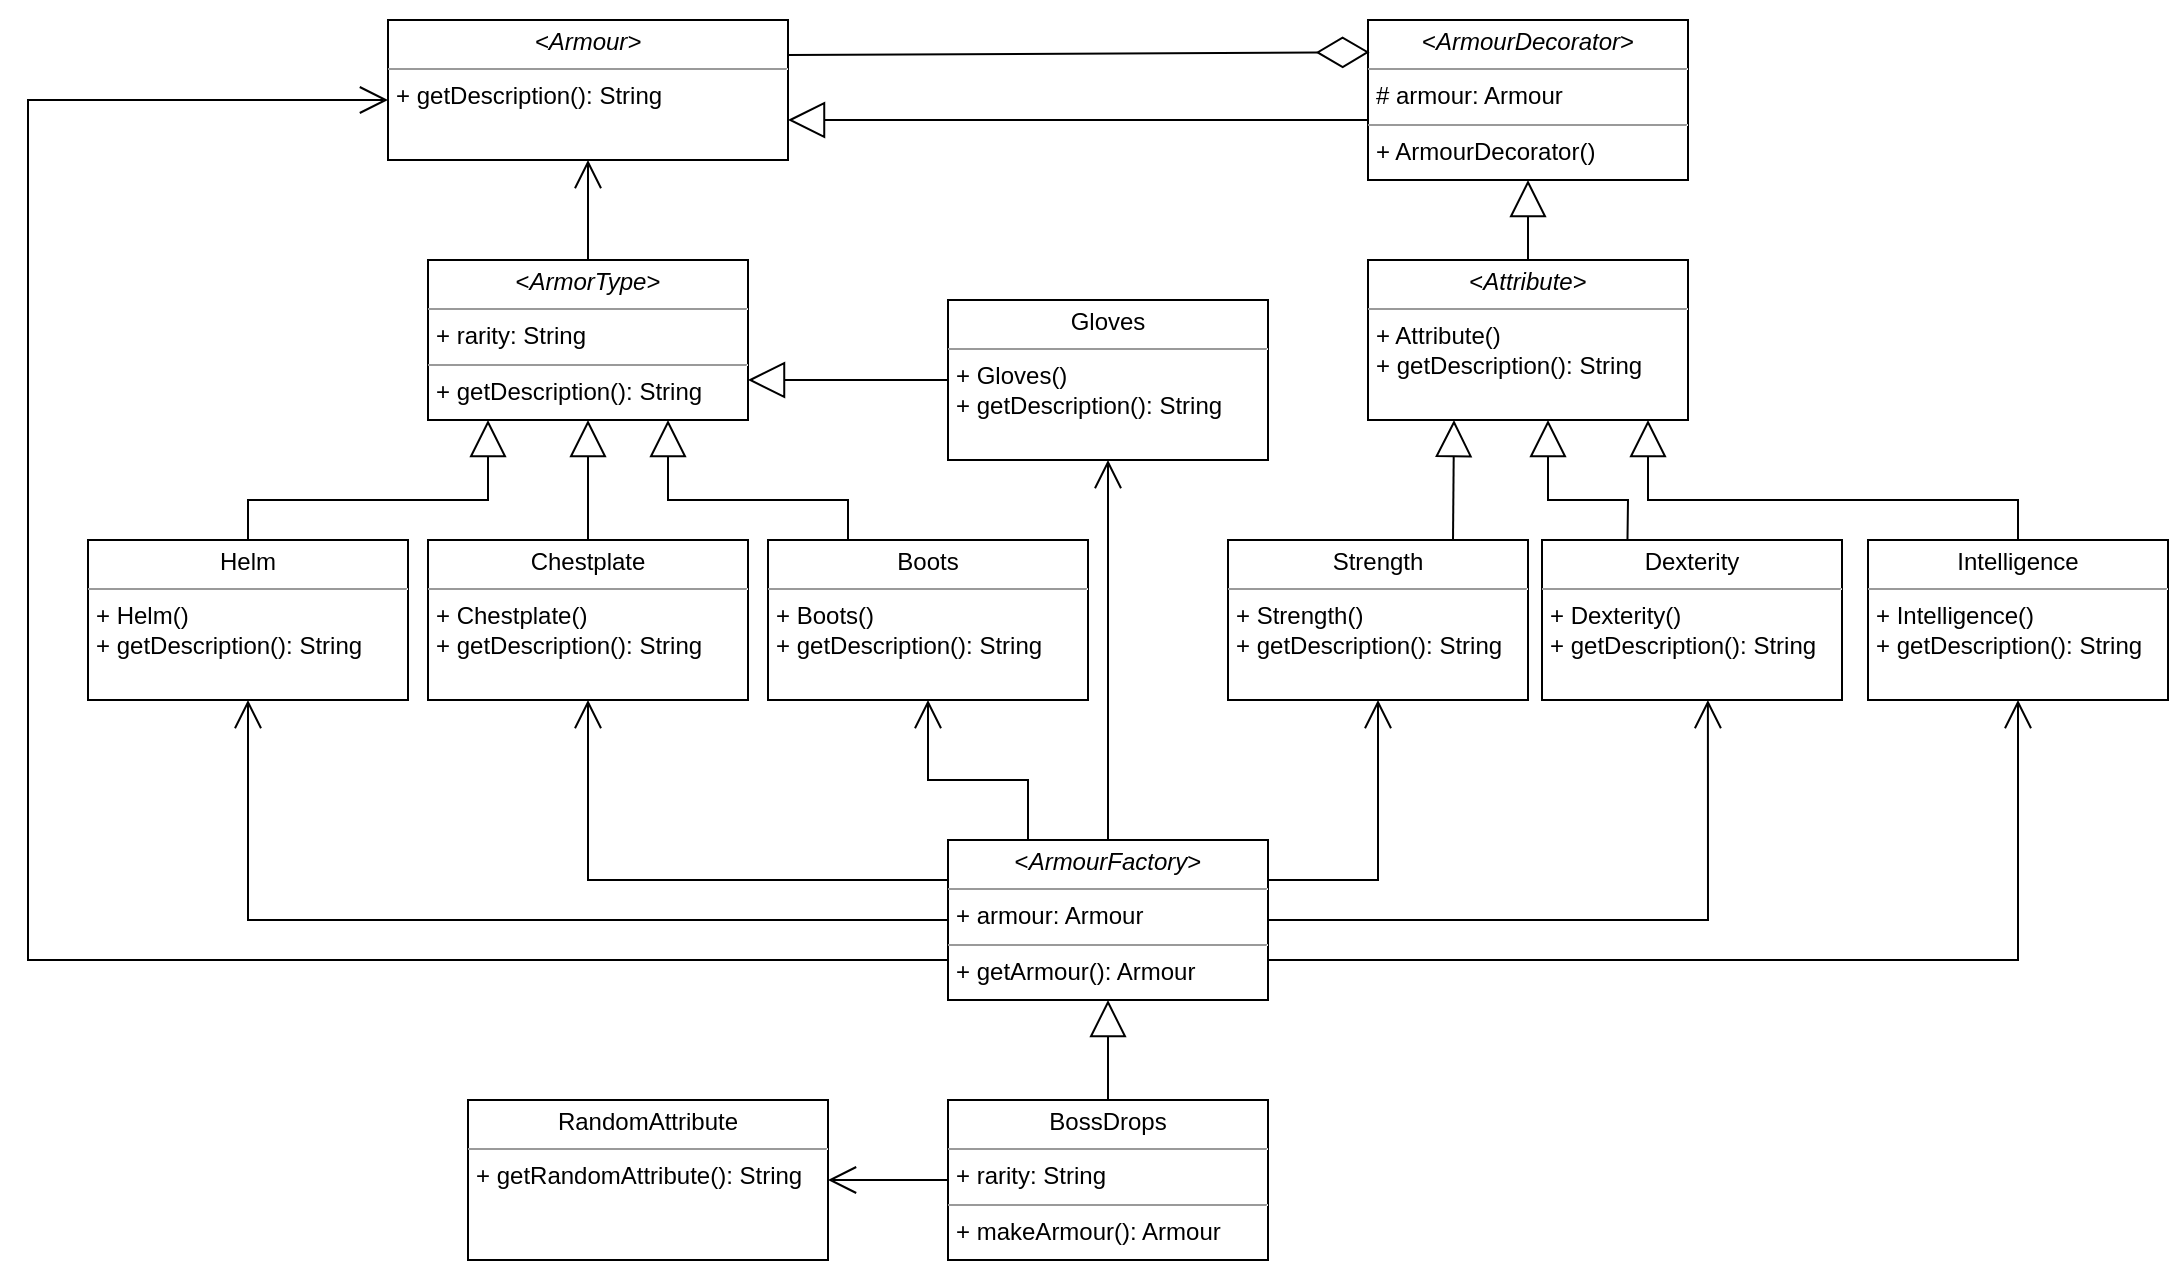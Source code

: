 <mxfile version="21.6.2" type="device">
  <diagram id="C5RBs43oDa-KdzZeNtuy" name="Page-1">
    <mxGraphModel dx="803" dy="683" grid="1" gridSize="10" guides="1" tooltips="1" connect="1" arrows="1" fold="1" page="1" pageScale="1" pageWidth="827" pageHeight="1169" math="0" shadow="0">
      <root>
        <mxCell id="WIyWlLk6GJQsqaUBKTNV-0" />
        <mxCell id="WIyWlLk6GJQsqaUBKTNV-1" parent="WIyWlLk6GJQsqaUBKTNV-0" />
        <mxCell id="h6iKTFP2LxMeGp-C5rs4-20" value="&lt;p style=&quot;margin: 0px ; margin-top: 4px ; text-align: center&quot;&gt;&lt;i&gt;&amp;lt;Armour&amp;gt;&lt;/i&gt;&lt;/p&gt;&lt;hr size=&quot;1&quot;&gt;&lt;p style=&quot;margin: 0px ; margin-left: 4px&quot;&gt;+ getDescription(): String&lt;br&gt;&lt;/p&gt;" style="verticalAlign=top;align=left;overflow=fill;fontSize=12;fontFamily=Helvetica;html=1;" parent="WIyWlLk6GJQsqaUBKTNV-1" vertex="1">
          <mxGeometry x="300" y="40" width="200" height="70" as="geometry" />
        </mxCell>
        <mxCell id="h6iKTFP2LxMeGp-C5rs4-21" value="&lt;p style=&quot;margin: 0px ; margin-top: 4px ; text-align: center&quot;&gt;&amp;lt;&lt;i&gt;ArmorType&lt;/i&gt;&amp;gt;&lt;/p&gt;&lt;hr size=&quot;1&quot;&gt;&lt;p style=&quot;margin: 0px ; margin-left: 4px&quot;&gt;+ rarity: String&lt;/p&gt;&lt;hr size=&quot;1&quot;&gt;&lt;p style=&quot;margin: 0px ; margin-left: 4px&quot;&gt;+ getDescription(): String&lt;/p&gt;" style="verticalAlign=top;align=left;overflow=fill;fontSize=12;fontFamily=Helvetica;html=1;" parent="WIyWlLk6GJQsqaUBKTNV-1" vertex="1">
          <mxGeometry x="320" y="160" width="160" height="80" as="geometry" />
        </mxCell>
        <mxCell id="h6iKTFP2LxMeGp-C5rs4-25" value="" style="endArrow=block;endSize=16;endFill=0;html=1;rounded=0;" parent="WIyWlLk6GJQsqaUBKTNV-1" source="h6iKTFP2LxMeGp-C5rs4-42" edge="1">
          <mxGeometry width="160" relative="1" as="geometry">
            <mxPoint x="400" y="310" as="sourcePoint" />
            <mxPoint x="350" y="240" as="targetPoint" />
            <Array as="points">
              <mxPoint x="230" y="280" />
              <mxPoint x="350" y="280" />
            </Array>
          </mxGeometry>
        </mxCell>
        <mxCell id="h6iKTFP2LxMeGp-C5rs4-26" value="&lt;p style=&quot;margin: 0px ; margin-top: 4px ; text-align: center&quot;&gt;&amp;lt;&lt;i&gt;ArmourDecorator&lt;/i&gt;&amp;gt;&lt;/p&gt;&lt;hr size=&quot;1&quot;&gt;&lt;p style=&quot;margin: 0px ; margin-left: 4px&quot;&gt;# armour: Armour&lt;/p&gt;&lt;hr size=&quot;1&quot;&gt;&lt;p style=&quot;margin: 0px ; margin-left: 4px&quot;&gt;+ ArmourDecorator()&lt;/p&gt;" style="verticalAlign=top;align=left;overflow=fill;fontSize=12;fontFamily=Helvetica;html=1;" parent="WIyWlLk6GJQsqaUBKTNV-1" vertex="1">
          <mxGeometry x="790" y="40" width="160" height="80" as="geometry" />
        </mxCell>
        <mxCell id="h6iKTFP2LxMeGp-C5rs4-38" value="&lt;p style=&quot;margin: 0px ; margin-top: 4px ; text-align: center&quot;&gt;&amp;lt;&lt;i&gt;ArmourFactory&lt;/i&gt;&amp;gt;&lt;/p&gt;&lt;hr size=&quot;1&quot;&gt;&lt;p style=&quot;margin: 0px ; margin-left: 4px&quot;&gt;+ armour: Armour&lt;/p&gt;&lt;hr size=&quot;1&quot;&gt;&lt;p style=&quot;margin: 0px ; margin-left: 4px&quot;&gt;+ getArmour(): Armour&lt;/p&gt;" style="verticalAlign=top;align=left;overflow=fill;fontSize=12;fontFamily=Helvetica;html=1;" parent="WIyWlLk6GJQsqaUBKTNV-1" vertex="1">
          <mxGeometry x="580" y="450" width="160" height="80" as="geometry" />
        </mxCell>
        <mxCell id="h6iKTFP2LxMeGp-C5rs4-41" value="" style="endArrow=open;endFill=1;endSize=12;html=1;rounded=0;exitX=0.5;exitY=0;exitDx=0;exitDy=0;" parent="WIyWlLk6GJQsqaUBKTNV-1" source="h6iKTFP2LxMeGp-C5rs4-21" target="h6iKTFP2LxMeGp-C5rs4-20" edge="1">
          <mxGeometry width="160" relative="1" as="geometry">
            <mxPoint x="330" y="200" as="sourcePoint" />
            <mxPoint x="490" y="200" as="targetPoint" />
          </mxGeometry>
        </mxCell>
        <mxCell id="h6iKTFP2LxMeGp-C5rs4-42" value="&lt;p style=&quot;margin: 0px ; margin-top: 4px ; text-align: center&quot;&gt;Helm&lt;/p&gt;&lt;hr size=&quot;1&quot;&gt;&lt;p style=&quot;margin: 0px ; margin-left: 4px&quot;&gt;+ Helm()&lt;/p&gt;&lt;p style=&quot;margin: 0px ; margin-left: 4px&quot;&gt;+ getDescription(): String&lt;/p&gt;" style="verticalAlign=top;align=left;overflow=fill;fontSize=12;fontFamily=Helvetica;html=1;" parent="WIyWlLk6GJQsqaUBKTNV-1" vertex="1">
          <mxGeometry x="150" y="300" width="160" height="80" as="geometry" />
        </mxCell>
        <mxCell id="h6iKTFP2LxMeGp-C5rs4-53" value="" style="endArrow=block;endSize=16;endFill=0;html=1;rounded=0;exitX=0;exitY=0.625;exitDx=0;exitDy=0;exitPerimeter=0;" parent="WIyWlLk6GJQsqaUBKTNV-1" source="h6iKTFP2LxMeGp-C5rs4-26" edge="1">
          <mxGeometry width="160" relative="1" as="geometry">
            <mxPoint x="410" y="310" as="sourcePoint" />
            <mxPoint x="500" y="90" as="targetPoint" />
            <Array as="points">
              <mxPoint x="520" y="90" />
            </Array>
          </mxGeometry>
        </mxCell>
        <mxCell id="h6iKTFP2LxMeGp-C5rs4-54" value="" style="endArrow=diamondThin;endFill=0;endSize=24;html=1;rounded=0;exitX=1;exitY=0.25;exitDx=0;exitDy=0;entryX=0.005;entryY=0.201;entryDx=0;entryDy=0;entryPerimeter=0;" parent="WIyWlLk6GJQsqaUBKTNV-1" source="h6iKTFP2LxMeGp-C5rs4-20" target="h6iKTFP2LxMeGp-C5rs4-26" edge="1">
          <mxGeometry width="160" relative="1" as="geometry">
            <mxPoint x="530" y="40" as="sourcePoint" />
            <mxPoint x="590" y="50" as="targetPoint" />
          </mxGeometry>
        </mxCell>
        <mxCell id="h6iKTFP2LxMeGp-C5rs4-56" value="&lt;p style=&quot;margin: 0px ; margin-top: 4px ; text-align: center&quot;&gt;&amp;lt;&lt;i&gt;Attribute&lt;/i&gt;&amp;gt;&lt;/p&gt;&lt;hr size=&quot;1&quot;&gt;&lt;p style=&quot;margin: 0px ; margin-left: 4px&quot;&gt;+ Attribute()&lt;/p&gt;&lt;p style=&quot;margin: 0px ; margin-left: 4px&quot;&gt;+ getDescription(): String&lt;/p&gt;" style="verticalAlign=top;align=left;overflow=fill;fontSize=12;fontFamily=Helvetica;html=1;" parent="WIyWlLk6GJQsqaUBKTNV-1" vertex="1">
          <mxGeometry x="790" y="160" width="160" height="80" as="geometry" />
        </mxCell>
        <mxCell id="h6iKTFP2LxMeGp-C5rs4-60" value="" style="endArrow=block;endSize=16;endFill=0;html=1;rounded=0;" parent="WIyWlLk6GJQsqaUBKTNV-1" source="h6iKTFP2LxMeGp-C5rs4-56" target="h6iKTFP2LxMeGp-C5rs4-26" edge="1">
          <mxGeometry width="160" relative="1" as="geometry">
            <mxPoint x="730" y="200" as="sourcePoint" />
            <mxPoint x="730" y="140" as="targetPoint" />
          </mxGeometry>
        </mxCell>
        <mxCell id="h6iKTFP2LxMeGp-C5rs4-61" value="&lt;p style=&quot;margin: 0px ; margin-top: 4px ; text-align: center&quot;&gt;Strength&lt;/p&gt;&lt;hr size=&quot;1&quot;&gt;&lt;p style=&quot;margin: 0px ; margin-left: 4px&quot;&gt;+ Strength()&lt;/p&gt;&lt;p style=&quot;margin: 0px ; margin-left: 4px&quot;&gt;+ getDescription(): String&lt;/p&gt;" style="verticalAlign=top;align=left;overflow=fill;fontSize=12;fontFamily=Helvetica;html=1;" parent="WIyWlLk6GJQsqaUBKTNV-1" vertex="1">
          <mxGeometry x="720" y="300" width="150" height="80" as="geometry" />
        </mxCell>
        <mxCell id="h6iKTFP2LxMeGp-C5rs4-62" value="&lt;p style=&quot;margin: 0px ; margin-top: 4px ; text-align: center&quot;&gt;Dexterity&lt;/p&gt;&lt;hr size=&quot;1&quot;&gt;&lt;p style=&quot;margin: 0px ; margin-left: 4px&quot;&gt;+ Dexterity()&lt;/p&gt;&lt;p style=&quot;margin: 0px ; margin-left: 4px&quot;&gt;+ getDescription(): String&lt;/p&gt;" style="verticalAlign=top;align=left;overflow=fill;fontSize=12;fontFamily=Helvetica;html=1;" parent="WIyWlLk6GJQsqaUBKTNV-1" vertex="1">
          <mxGeometry x="877" y="300" width="150" height="80" as="geometry" />
        </mxCell>
        <mxCell id="h6iKTFP2LxMeGp-C5rs4-63" value="&lt;p style=&quot;margin: 0px ; margin-top: 4px ; text-align: center&quot;&gt;Intelligence&lt;/p&gt;&lt;hr size=&quot;1&quot;&gt;&lt;p style=&quot;margin: 0px ; margin-left: 4px&quot;&gt;+ Intelligence()&lt;/p&gt;&lt;p style=&quot;margin: 0px ; margin-left: 4px&quot;&gt;+ getDescription(): String&lt;/p&gt;" style="verticalAlign=top;align=left;overflow=fill;fontSize=12;fontFamily=Helvetica;html=1;" parent="WIyWlLk6GJQsqaUBKTNV-1" vertex="1">
          <mxGeometry x="1040" y="300" width="150" height="80" as="geometry" />
        </mxCell>
        <mxCell id="h6iKTFP2LxMeGp-C5rs4-65" value="" style="endArrow=block;endSize=16;endFill=0;html=1;rounded=0;exitX=0.75;exitY=0;exitDx=0;exitDy=0;" parent="WIyWlLk6GJQsqaUBKTNV-1" source="h6iKTFP2LxMeGp-C5rs4-61" edge="1">
          <mxGeometry width="160" relative="1" as="geometry">
            <mxPoint x="730" y="290" as="sourcePoint" />
            <mxPoint x="833" y="240" as="targetPoint" />
          </mxGeometry>
        </mxCell>
        <mxCell id="h6iKTFP2LxMeGp-C5rs4-66" value="" style="endArrow=block;endSize=16;endFill=0;html=1;rounded=0;exitX=0.285;exitY=-0.006;exitDx=0;exitDy=0;exitPerimeter=0;" parent="WIyWlLk6GJQsqaUBKTNV-1" source="h6iKTFP2LxMeGp-C5rs4-62" edge="1">
          <mxGeometry width="160" relative="1" as="geometry">
            <mxPoint x="1060" y="250" as="sourcePoint" />
            <mxPoint x="880" y="240" as="targetPoint" />
            <Array as="points">
              <mxPoint x="920" y="280" />
              <mxPoint x="880" y="280" />
            </Array>
          </mxGeometry>
        </mxCell>
        <mxCell id="h6iKTFP2LxMeGp-C5rs4-67" value="" style="endArrow=block;endSize=16;endFill=0;html=1;rounded=0;entryX=0.875;entryY=1;entryDx=0;entryDy=0;entryPerimeter=0;" parent="WIyWlLk6GJQsqaUBKTNV-1" source="h6iKTFP2LxMeGp-C5rs4-63" target="h6iKTFP2LxMeGp-C5rs4-56" edge="1">
          <mxGeometry width="160" relative="1" as="geometry">
            <mxPoint x="1130" y="280" as="sourcePoint" />
            <mxPoint x="1130" y="220.0" as="targetPoint" />
            <Array as="points">
              <mxPoint x="1115" y="280" />
              <mxPoint x="930" y="280" />
            </Array>
          </mxGeometry>
        </mxCell>
        <mxCell id="h6iKTFP2LxMeGp-C5rs4-68" value="&lt;p style=&quot;margin: 0px ; margin-top: 4px ; text-align: center&quot;&gt;Chestplate&lt;/p&gt;&lt;hr size=&quot;1&quot;&gt;&lt;p style=&quot;margin: 0px ; margin-left: 4px&quot;&gt;+ Chestplate()&lt;/p&gt;&lt;p style=&quot;margin: 0px ; margin-left: 4px&quot;&gt;+ getDescription(): String&lt;/p&gt;" style="verticalAlign=top;align=left;overflow=fill;fontSize=12;fontFamily=Helvetica;html=1;" parent="WIyWlLk6GJQsqaUBKTNV-1" vertex="1">
          <mxGeometry x="320" y="300" width="160" height="80" as="geometry" />
        </mxCell>
        <mxCell id="h6iKTFP2LxMeGp-C5rs4-69" value="" style="endArrow=block;endSize=16;endFill=0;html=1;rounded=0;exitX=0.5;exitY=0;exitDx=0;exitDy=0;entryX=0.5;entryY=1;entryDx=0;entryDy=0;" parent="WIyWlLk6GJQsqaUBKTNV-1" source="h6iKTFP2LxMeGp-C5rs4-68" target="h6iKTFP2LxMeGp-C5rs4-21" edge="1">
          <mxGeometry width="160" relative="1" as="geometry">
            <mxPoint x="280" y="310" as="sourcePoint" />
            <mxPoint x="440" y="240" as="targetPoint" />
          </mxGeometry>
        </mxCell>
        <mxCell id="h6iKTFP2LxMeGp-C5rs4-70" value="&lt;p style=&quot;margin: 0px ; margin-top: 4px ; text-align: center&quot;&gt;Boots&lt;/p&gt;&lt;hr size=&quot;1&quot;&gt;&lt;p style=&quot;margin: 0px ; margin-left: 4px&quot;&gt;+ Boots()&lt;/p&gt;&lt;p style=&quot;margin: 0px ; margin-left: 4px&quot;&gt;+ getDescription(): String&lt;/p&gt;" style="verticalAlign=top;align=left;overflow=fill;fontSize=12;fontFamily=Helvetica;html=1;" parent="WIyWlLk6GJQsqaUBKTNV-1" vertex="1">
          <mxGeometry x="490" y="300" width="160" height="80" as="geometry" />
        </mxCell>
        <mxCell id="h6iKTFP2LxMeGp-C5rs4-71" value="" style="endArrow=block;endSize=16;endFill=0;html=1;rounded=0;exitX=0.25;exitY=0;exitDx=0;exitDy=0;entryX=0.75;entryY=1;entryDx=0;entryDy=0;" parent="WIyWlLk6GJQsqaUBKTNV-1" source="h6iKTFP2LxMeGp-C5rs4-70" target="h6iKTFP2LxMeGp-C5rs4-21" edge="1">
          <mxGeometry width="160" relative="1" as="geometry">
            <mxPoint x="560" y="270" as="sourcePoint" />
            <mxPoint x="530" y="200" as="targetPoint" />
            <Array as="points">
              <mxPoint x="530" y="280" />
              <mxPoint x="440" y="280" />
            </Array>
          </mxGeometry>
        </mxCell>
        <mxCell id="h6iKTFP2LxMeGp-C5rs4-72" value="&lt;p style=&quot;margin: 0px ; margin-top: 4px ; text-align: center&quot;&gt;Gloves&lt;/p&gt;&lt;hr size=&quot;1&quot;&gt;&lt;p style=&quot;margin: 0px ; margin-left: 4px&quot;&gt;+ Gloves()&lt;/p&gt;&lt;p style=&quot;margin: 0px ; margin-left: 4px&quot;&gt;+ getDescription(): String&lt;/p&gt;" style="verticalAlign=top;align=left;overflow=fill;fontSize=12;fontFamily=Helvetica;html=1;" parent="WIyWlLk6GJQsqaUBKTNV-1" vertex="1">
          <mxGeometry x="580" y="180" width="160" height="80" as="geometry" />
        </mxCell>
        <mxCell id="h6iKTFP2LxMeGp-C5rs4-73" value="" style="endArrow=block;endSize=16;endFill=0;html=1;rounded=0;entryX=1;entryY=0.75;entryDx=0;entryDy=0;" parent="WIyWlLk6GJQsqaUBKTNV-1" source="h6iKTFP2LxMeGp-C5rs4-72" target="h6iKTFP2LxMeGp-C5rs4-21" edge="1">
          <mxGeometry width="160" relative="1" as="geometry">
            <mxPoint x="510" y="240" as="sourcePoint" />
            <mxPoint x="510" y="180.0" as="targetPoint" />
          </mxGeometry>
        </mxCell>
        <mxCell id="h6iKTFP2LxMeGp-C5rs4-76" value="" style="endArrow=open;endFill=1;endSize=12;html=1;rounded=0;exitX=0;exitY=0.75;exitDx=0;exitDy=0;" parent="WIyWlLk6GJQsqaUBKTNV-1" source="h6iKTFP2LxMeGp-C5rs4-38" edge="1">
          <mxGeometry width="160" relative="1" as="geometry">
            <mxPoint x="140" y="170" as="sourcePoint" />
            <mxPoint x="300" y="80" as="targetPoint" />
            <Array as="points">
              <mxPoint x="120" y="510" />
              <mxPoint x="120" y="80" />
            </Array>
          </mxGeometry>
        </mxCell>
        <mxCell id="h6iKTFP2LxMeGp-C5rs4-77" value="&lt;p style=&quot;margin: 0px ; margin-top: 4px ; text-align: center&quot;&gt;BossDrops&lt;/p&gt;&lt;hr size=&quot;1&quot;&gt;&lt;p style=&quot;margin: 0px ; margin-left: 4px&quot;&gt;+ rarity: String&lt;/p&gt;&lt;hr size=&quot;1&quot;&gt;&lt;p style=&quot;margin: 0px ; margin-left: 4px&quot;&gt;+ makeArmour(): Armour&lt;/p&gt;" style="verticalAlign=top;align=left;overflow=fill;fontSize=12;fontFamily=Helvetica;html=1;" parent="WIyWlLk6GJQsqaUBKTNV-1" vertex="1">
          <mxGeometry x="580" y="580" width="160" height="80" as="geometry" />
        </mxCell>
        <mxCell id="h6iKTFP2LxMeGp-C5rs4-78" value="" style="endArrow=block;endSize=16;endFill=0;html=1;rounded=0;entryX=0.5;entryY=1;entryDx=0;entryDy=0;" parent="WIyWlLk6GJQsqaUBKTNV-1" source="h6iKTFP2LxMeGp-C5rs4-77" target="h6iKTFP2LxMeGp-C5rs4-38" edge="1">
          <mxGeometry width="160" relative="1" as="geometry">
            <mxPoint x="60" y="210" as="sourcePoint" />
            <mxPoint x="130" y="160" as="targetPoint" />
          </mxGeometry>
        </mxCell>
        <mxCell id="h6iKTFP2LxMeGp-C5rs4-81" value="&lt;p style=&quot;margin: 0px ; margin-top: 4px ; text-align: center&quot;&gt;RandomAttribute&lt;/p&gt;&lt;hr size=&quot;1&quot;&gt;&lt;p style=&quot;margin: 0px ; margin-left: 4px&quot;&gt;+ getRandomAttribute(): String&lt;/p&gt;" style="verticalAlign=top;align=left;overflow=fill;fontSize=12;fontFamily=Helvetica;html=1;" parent="WIyWlLk6GJQsqaUBKTNV-1" vertex="1">
          <mxGeometry x="340" y="580" width="180" height="80" as="geometry" />
        </mxCell>
        <mxCell id="h6iKTFP2LxMeGp-C5rs4-82" value="" style="endArrow=open;endFill=1;endSize=12;html=1;rounded=0;exitX=0;exitY=0.5;exitDx=0;exitDy=0;" parent="WIyWlLk6GJQsqaUBKTNV-1" source="h6iKTFP2LxMeGp-C5rs4-77" target="h6iKTFP2LxMeGp-C5rs4-81" edge="1">
          <mxGeometry width="160" relative="1" as="geometry">
            <mxPoint x="-30" y="195" as="sourcePoint" />
            <mxPoint x="-30" y="145" as="targetPoint" />
          </mxGeometry>
        </mxCell>
        <mxCell id="h6iKTFP2LxMeGp-C5rs4-83" value="" style="endArrow=open;endFill=1;endSize=12;html=1;rounded=0;exitX=1;exitY=0.25;exitDx=0;exitDy=0;entryX=0.5;entryY=1;entryDx=0;entryDy=0;" parent="WIyWlLk6GJQsqaUBKTNV-1" source="h6iKTFP2LxMeGp-C5rs4-38" target="h6iKTFP2LxMeGp-C5rs4-61" edge="1">
          <mxGeometry width="160" relative="1" as="geometry">
            <mxPoint x="70" y="40" as="sourcePoint" />
            <mxPoint x="790" y="440" as="targetPoint" />
            <Array as="points">
              <mxPoint x="795" y="470" />
            </Array>
          </mxGeometry>
        </mxCell>
        <mxCell id="h6iKTFP2LxMeGp-C5rs4-84" value="" style="endArrow=open;endFill=1;endSize=12;html=1;rounded=0;entryX=0.553;entryY=1;entryDx=0;entryDy=0;entryPerimeter=0;exitX=1;exitY=0.5;exitDx=0;exitDy=0;" parent="WIyWlLk6GJQsqaUBKTNV-1" source="h6iKTFP2LxMeGp-C5rs4-38" target="h6iKTFP2LxMeGp-C5rs4-62" edge="1">
          <mxGeometry width="160" relative="1" as="geometry">
            <mxPoint x="770" y="660" as="sourcePoint" />
            <mxPoint x="930" y="470" as="targetPoint" />
            <Array as="points">
              <mxPoint x="960" y="490" />
            </Array>
          </mxGeometry>
        </mxCell>
        <mxCell id="h6iKTFP2LxMeGp-C5rs4-85" value="" style="endArrow=open;endFill=1;endSize=12;html=1;rounded=0;exitX=1;exitY=0.75;exitDx=0;exitDy=0;entryX=0.5;entryY=1;entryDx=0;entryDy=0;" parent="WIyWlLk6GJQsqaUBKTNV-1" source="h6iKTFP2LxMeGp-C5rs4-38" target="h6iKTFP2LxMeGp-C5rs4-63" edge="1">
          <mxGeometry width="160" relative="1" as="geometry">
            <mxPoint x="130" y="50.0" as="sourcePoint" />
            <mxPoint x="969.95" y="390" as="targetPoint" />
            <Array as="points">
              <mxPoint x="1115" y="510" />
              <mxPoint x="1115" y="400" />
            </Array>
          </mxGeometry>
        </mxCell>
        <mxCell id="h6iKTFP2LxMeGp-C5rs4-86" value="" style="endArrow=open;endFill=1;endSize=12;html=1;rounded=0;exitX=0;exitY=0.5;exitDx=0;exitDy=0;" parent="WIyWlLk6GJQsqaUBKTNV-1" source="h6iKTFP2LxMeGp-C5rs4-38" target="h6iKTFP2LxMeGp-C5rs4-42" edge="1">
          <mxGeometry width="160" relative="1" as="geometry">
            <mxPoint x="520" y="680" as="sourcePoint" />
            <mxPoint x="350" y="420" as="targetPoint" />
            <Array as="points">
              <mxPoint x="230" y="490" />
            </Array>
          </mxGeometry>
        </mxCell>
        <mxCell id="h6iKTFP2LxMeGp-C5rs4-87" value="" style="endArrow=open;endFill=1;endSize=12;html=1;rounded=0;exitX=0;exitY=0.25;exitDx=0;exitDy=0;" parent="WIyWlLk6GJQsqaUBKTNV-1" source="h6iKTFP2LxMeGp-C5rs4-38" target="h6iKTFP2LxMeGp-C5rs4-68" edge="1">
          <mxGeometry width="160" relative="1" as="geometry">
            <mxPoint x="50" y="110.0" as="sourcePoint" />
            <mxPoint x="240" y="390" as="targetPoint" />
            <Array as="points">
              <mxPoint x="400" y="470" />
            </Array>
          </mxGeometry>
        </mxCell>
        <mxCell id="wGZNVfeDGofVb1XFGV_U-2" value="" style="endArrow=open;endFill=1;endSize=12;html=1;rounded=0;entryX=0.5;entryY=1;entryDx=0;entryDy=0;exitX=0.5;exitY=0;exitDx=0;exitDy=0;" edge="1" parent="WIyWlLk6GJQsqaUBKTNV-1" source="h6iKTFP2LxMeGp-C5rs4-38" target="h6iKTFP2LxMeGp-C5rs4-72">
          <mxGeometry width="160" relative="1" as="geometry">
            <mxPoint x="660" y="420" as="sourcePoint" />
            <mxPoint x="110" y="430" as="targetPoint" />
            <Array as="points" />
          </mxGeometry>
        </mxCell>
        <mxCell id="wGZNVfeDGofVb1XFGV_U-4" value="" style="endArrow=open;endFill=1;endSize=12;html=1;rounded=0;exitX=0.25;exitY=0;exitDx=0;exitDy=0;entryX=0.5;entryY=1;entryDx=0;entryDy=0;" edge="1" parent="WIyWlLk6GJQsqaUBKTNV-1" source="h6iKTFP2LxMeGp-C5rs4-38" target="h6iKTFP2LxMeGp-C5rs4-70">
          <mxGeometry width="160" relative="1" as="geometry">
            <mxPoint x="780" y="670" as="sourcePoint" />
            <mxPoint x="740" y="400" as="targetPoint" />
            <Array as="points">
              <mxPoint x="620" y="420" />
              <mxPoint x="570" y="420" />
            </Array>
          </mxGeometry>
        </mxCell>
      </root>
    </mxGraphModel>
  </diagram>
</mxfile>
